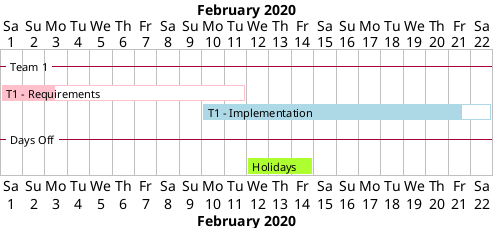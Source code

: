 @startgantt Samples

    ' ================================= TWEAKS =================================
    skin rose
    skinparam classFontName Calibri
    skinparam shadowing false
    ' --------------------------------------------------------------------------

    Project starts 2020-02-01

    -- Team 1 --
    [T1 - Requirements] as [T1R] lasts 1 week and 4 days and is 22% complete
    [T1 - Implementation] as [T1I] starts 2020-02-10 and ends 2020-02-22

    [T1R] is colored in pink
    [T1I] is colored in lightblue
    [T1I] is 90% completed

    -- Days Off --
    [Holidays] starts 2020-02-12 and ends 2020-02-14
    [Holidays] is colored in GreenYellow
    
@endgantt